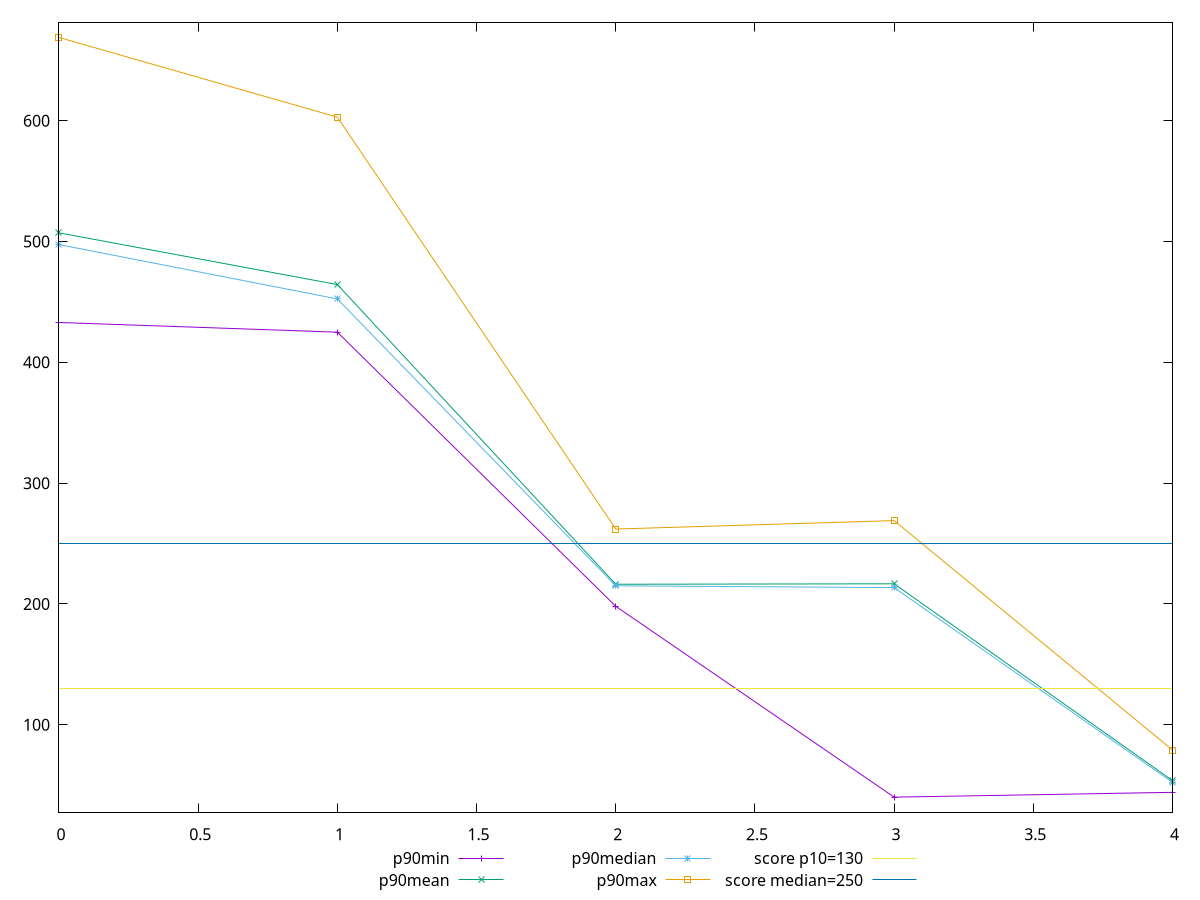 reset

$p90Min <<EOF
0 433
1 425
2 198
3 40
4 44
EOF

$p90Mean <<EOF
0 507.2340425531915
1 464.3829787234043
2 216.27659574468086
3 216.6595744680851
4 53.670212765957444
EOF

$p90Median <<EOF
0 497.5
1 452.5
2 215
3 213.4999999999999
4 52.24999999999994
EOF

$p90Max <<EOF
0 669
1 603
2 261.9999999999998
3 269
4 79
EOF

set key outside below
set xrange [0:4]
set yrange [27.42:681.58]
set trange [27.42:681.58]
set terminal svg size 640, 560 enhanced background rgb 'white'
set output "report_00011_2021-02-09T10:53:21.242Z/max-potential-fid/progression/value.svg"

plot $p90Min title "p90min" with linespoints, \
     $p90Mean title "p90mean" with linespoints, \
     $p90Median title "p90median" with linespoints, \
     $p90Max title "p90max" with linespoints, \
     130 title "score p10=130", \
     250 title "score median=250"

reset
